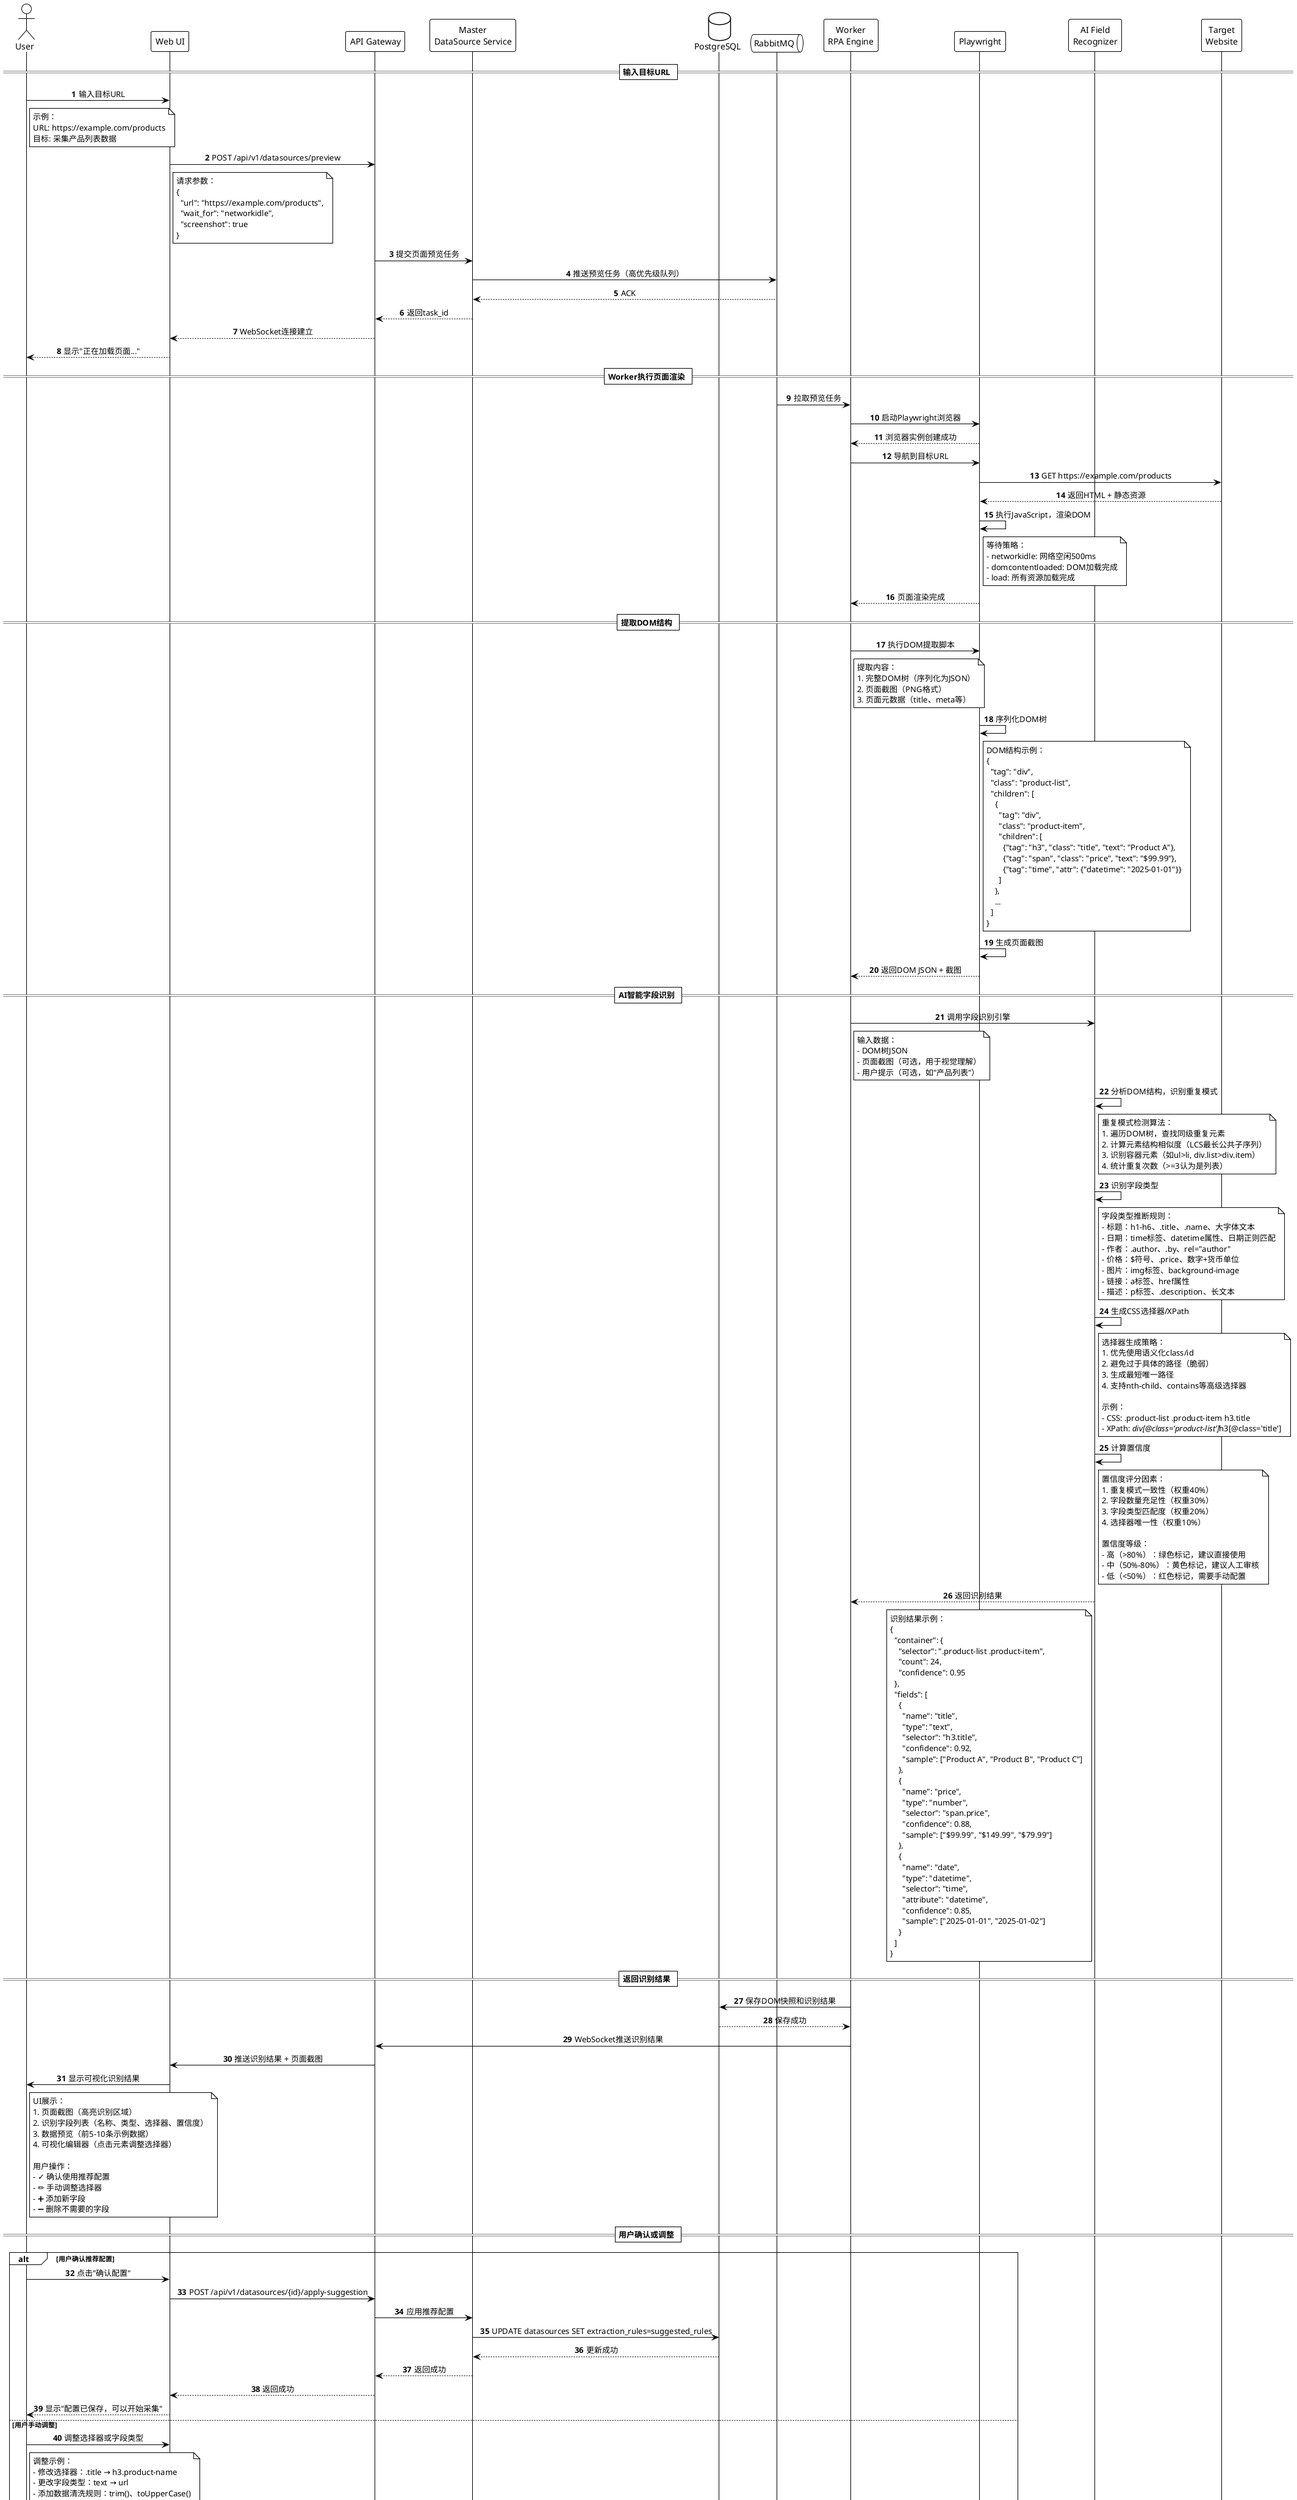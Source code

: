 @startuml seq_dom_parsing
!theme plain
skinparam backgroundColor #FFFFFF
skinparam sequenceMessageAlign center
skinparam responseMessageBelowArrow true

actor User as user
participant "Web UI" as ui
participant "API Gateway" as gateway
participant "Master\nDataSource Service" as master
database "PostgreSQL" as db
queue "RabbitMQ" as mq
participant "Worker\nRPA Engine" as worker
participant "Playwright" as browser
participant "AI Field\nRecognizer" as ai
participant "Target\nWebsite" as website

autonumber

== 输入目标URL ==

user -> ui: 输入目标URL
note right of user
  示例：
  URL: https://example.com/products
  目标: 采集产品列表数据
end note

ui -> gateway: POST /api/v1/datasources/preview
note right of ui
  请求参数：
  {
    "url": "https://example.com/products",
    "wait_for": "networkidle",
    "screenshot": true
  }
end note

gateway -> master: 提交页面预览任务
master -> mq: 推送预览任务（高优先级队列）
mq --> master: ACK

master --> gateway: 返回task_id
gateway --> ui: WebSocket连接建立
ui --> user: 显示"正在加载页面..."

== Worker执行页面渲染 ==

mq -> worker: 拉取预览任务
worker -> browser: 启动Playwright浏览器
browser --> worker: 浏览器实例创建成功

worker -> browser: 导航到目标URL
browser -> website: GET https://example.com/products
website --> browser: 返回HTML + 静态资源

browser -> browser: 执行JavaScript，渲染DOM
note right of browser
  等待策略：
  - networkidle: 网络空闲500ms
  - domcontentloaded: DOM加载完成
  - load: 所有资源加载完成
end note

browser --> worker: 页面渲染完成

== 提取DOM结构 ==

worker -> browser: 执行DOM提取脚本
note right of worker
  提取内容：
  1. 完整DOM树（序列化为JSON）
  2. 页面截图（PNG格式）
  3. 页面元数据（title、meta等）
end note

browser -> browser: 序列化DOM树
note right of browser
  DOM结构示例：
  {
    "tag": "div",
    "class": "product-list",
    "children": [
      {
        "tag": "div",
        "class": "product-item",
        "children": [
          {"tag": "h3", "class": "title", "text": "Product A"},
          {"tag": "span", "class": "price", "text": "$99.99"},
          {"tag": "time", "attr": {"datetime": "2025-01-01"}}
        ]
      },
      ...
    ]
  }
end note

browser -> browser: 生成页面截图
browser --> worker: 返回DOM JSON + 截图

== AI智能字段识别 ==

worker -> ai: 调用字段识别引擎
note right of worker
  输入数据：
  - DOM树JSON
  - 页面截图（可选，用于视觉理解）
  - 用户提示（可选，如"产品列表"）
end note

ai -> ai: 分析DOM结构，识别重复模式
note right of ai
  重复模式检测算法：
  1. 遍历DOM树，查找同级重复元素
  2. 计算元素结构相似度（LCS最长公共子序列）
  3. 识别容器元素（如ul>li, div.list>div.item）
  4. 统计重复次数（>=3认为是列表）
end note

ai -> ai: 识别字段类型
note right of ai
  字段类型推断规则：
  - 标题：h1-h6、.title、.name、大字体文本
  - 日期：time标签、datetime属性、日期正则匹配
  - 作者：.author、.by、rel="author"
  - 价格：$符号、.price、数字+货币单位
  - 图片：img标签、background-image
  - 链接：a标签、href属性
  - 描述：p标签、.description、长文本
end note

ai -> ai: 生成CSS选择器/XPath
note right of ai
  选择器生成策略：
  1. 优先使用语义化class/id
  2. 避免过于具体的路径（脆弱）
  3. 生成最短唯一路径
  4. 支持nth-child、contains等高级选择器

  示例：
  - CSS: .product-list .product-item h3.title
  - XPath: //div[@class='product-list']//h3[@class='title']
end note

ai -> ai: 计算置信度
note right of ai
  置信度评分因素：
  1. 重复模式一致性（权重40%）
  2. 字段数量充足性（权重30%）
  3. 字段类型匹配度（权重20%）
  4. 选择器唯一性（权重10%）

  置信度等级：
  - 高（>80%）：绿色标记，建议直接使用
  - 中（50%-80%）：黄色标记，建议人工审核
  - 低（<50%）：红色标记，需要手动配置
end note

ai --> worker: 返回识别结果
note left of ai
  识别结果示例：
  {
    "container": {
      "selector": ".product-list .product-item",
      "count": 24,
      "confidence": 0.95
    },
    "fields": [
      {
        "name": "title",
        "type": "text",
        "selector": "h3.title",
        "confidence": 0.92,
        "sample": ["Product A", "Product B", "Product C"]
      },
      {
        "name": "price",
        "type": "number",
        "selector": "span.price",
        "confidence": 0.88,
        "sample": ["$99.99", "$149.99", "$79.99"]
      },
      {
        "name": "date",
        "type": "datetime",
        "selector": "time",
        "attribute": "datetime",
        "confidence": 0.85,
        "sample": ["2025-01-01", "2025-01-02"]
      }
    ]
  }
end note

== 返回识别结果 ==

worker -> db: 保存DOM快照和识别结果
db --> worker: 保存成功

worker -> gateway: WebSocket推送识别结果
gateway -> ui: 推送识别结果 + 页面截图
ui -> user: 显示可视化识别结果
note right of user
  UI展示：
  1. 页面截图（高亮识别区域）
  2. 识别字段列表（名称、类型、选择器、置信度）
  3. 数据预览（前5-10条示例数据）
  4. 可视化编辑器（点击元素调整选择器）

  用户操作：
  - ✓ 确认使用推荐配置
  - ✏️ 手动调整选择器
  - ➕ 添加新字段
  - ➖ 删除不需要的字段
end note

== 用户确认或调整 ==

alt 用户确认推荐配置
  user -> ui: 点击"确认配置"
  ui -> gateway: POST /api/v1/datasources/{id}/apply-suggestion
  gateway -> master: 应用推荐配置
  master -> db: UPDATE datasources SET extraction_rules=suggested_rules
  db --> master: 更新成功
  master --> gateway: 返回成功
  gateway --> ui: 返回成功
  ui --> user: 显示"配置已保存，可以开始采集"

else 用户手动调整
  user -> ui: 调整选择器或字段类型
  note right of user
    调整示例：
    - 修改选择器：.title → h3.product-name
    - 更改字段类型：text → url
    - 添加数据清洗规则：trim()、toUpperCase()
  end note

  ui -> gateway: PUT /api/v1/datasources/{id}/extraction
  gateway -> master: 更新提取规则
  master -> db: UPDATE datasources SET extraction_rules=custom_rules
  db --> master: 更新成功

  master -> mq: 推送测试任务（验证调整后的规则）
  mq -> worker: 拉取测试任务
  worker -> browser: 重新提取数据（使用新规则）
  browser --> worker: 返回测试数据

  worker -> gateway: WebSocket推送测试结果
  gateway -> ui: 推送测试结果
  ui -> user: 显示测试数据预览
  note right of user
    测试结果：
    ✓ 成功提取10条数据
    字段完整性: 100%
    数据示例：
    [
      {"title": "Product A", "price": 99.99, "date": "2025-01-01"},
      ...
    ]
  end note

  user -> ui: 确认调整后的配置
  ui -> gateway: POST /api/v1/datasources/{id}/finalize
  gateway -> master: 标记数据源为已激活
  master -> db: UPDATE datasources SET status='active'
  db --> master: 更新成功
  master --> gateway: 返回成功
  gateway --> ui: 返回成功
  ui --> user: 显示"配置完成"
end

@enduml

